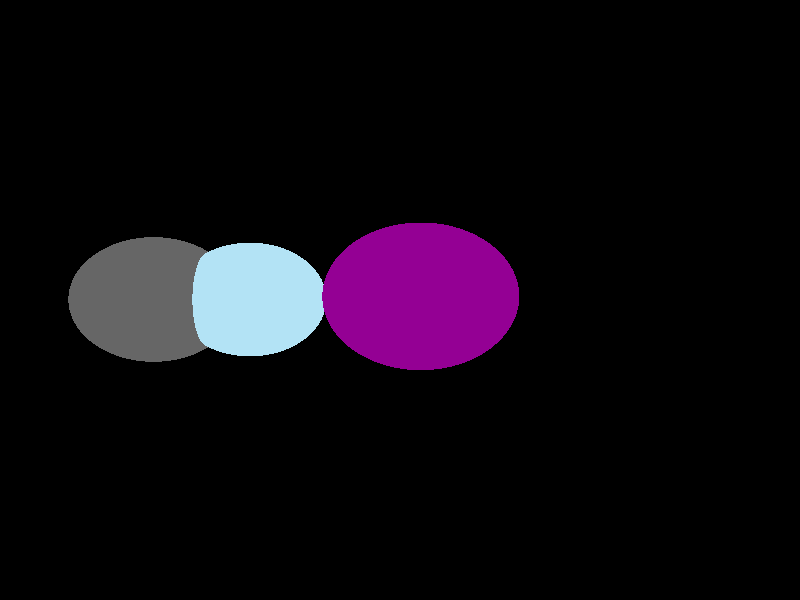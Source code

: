 global_settings {
	ambient_light rgb <0.200000002980232, 0.200000002980232, 0.200000002980232>
	max_trace_level 15
}

background { color rgb <0,0,0> }

camera {
	perspective
	location <16.7666610901064, 15.6730887789903, 11.363320120305>
	angle 40
	up <-0.411988265598767, -0.306833452000578, 0.857973718561547>
	right <-0.642201161678693, 0.765758377292052, -0.0345221022763904> * 1
	direction <-0.646408026673135, -0.565214419791687, -0.512532265044934> }

light_source {
	<-8.55818223507219, 52.9189933822511, 59.648094625487>
	color rgb <1, 1, 1>
	fade_distance 109.900146988073
	fade_power 0
	spotlight
	area_light <20, 0, 0>, <0, 0, 20>, 20, 20
	circular
	orient
	point_at <8.55818223507219, -52.9189933822511, -59.648094625487>
}

light_source {
	<-5.3760326014327, -60.9944350595496, 20.4377535138945>
	color rgb <0.300000011920929, 0.300000011920929, 0.300000011920929> shadowless
	fade_distance 109.900146988073
	fade_power 0
	parallel
	point_at <5.3760326014327, 60.9944350595496, -20.4377535138945>
}

#default {
	finish {ambient 0.5 diffuse 1 specular 0.2 roughness .01 metallic 1}
}

union {
cylinder {
	<5.417, -0.9226, -0.0051>, 	<4.80033329740394, -0.0806420180134543, -0.000537536939717878>, 0.075
	pigment { rgbt <0.400000005960464, 0.400000005960464, 0.400000005960464, 0> }
}
cylinder {
	<4.80033329740394, -0.0806420180134543, -0.000537536939717878>, 	<4.2411, 0.6829, 0.0036>, 0.075
	pigment { rgbt <0.699999988079071, 0.889999985694885, 0.959999978542328, 0> }
}
sphere {
	<2.11743908085341, 3.4221921783506, 0.0609605520157178>, 0.7506
	pigment { rgbt <0.579999983310699, 0, 0.579999983310699,0> }
}
sphere {
	<5.417, -0.9226, -0.0051>, 0.4104
	pigment { rgbt <0.400000005960464, 0.400000005960464, 0.400000005960464,0> }
}
sphere {
	<4.2411, 0.6829, 0.0036>, 0.3132
	pigment { rgbt <0.699999988079071, 0.889999985694885, 0.959999978542328,0> }
}
}
merge {
}
union {
}
merge {
sphere {
	<2.11743908085341, 3.4221921783506, 0.0609605520157178>, 1.979802
	pigment { rgbt <0, 0, 0,0> }
}
sphere {
	<5.417, -0.9226, -0.0051>, 1.69983
	pigment { rgbt <0, 0, 0,0> }
}
sphere {
	<4.2411, 0.6829, 0.0036>, 1.539846
	pigment { rgbt <0, 0, 0,0> }
}
sphere {
	<2.11743908085341, 3.4221921783506, 0.0609605520157178>, 1.98
	pigment { rgbt <0.579999983310699, 0, 0.579999983310699,0.300000011920929> }
}
sphere {
	<5.417, -0.9226, -0.0051>, 1.7
	pigment { rgbt <0.400000005960464, 0.400000005960464, 0.400000005960464,0.300000011920929> }
}
sphere {
	<4.2411, 0.6829, 0.0036>, 1.54
	pigment { rgbt <0.699999988079071, 0.889999985694885, 0.959999978542328,0.300000011920929> }
}
}

